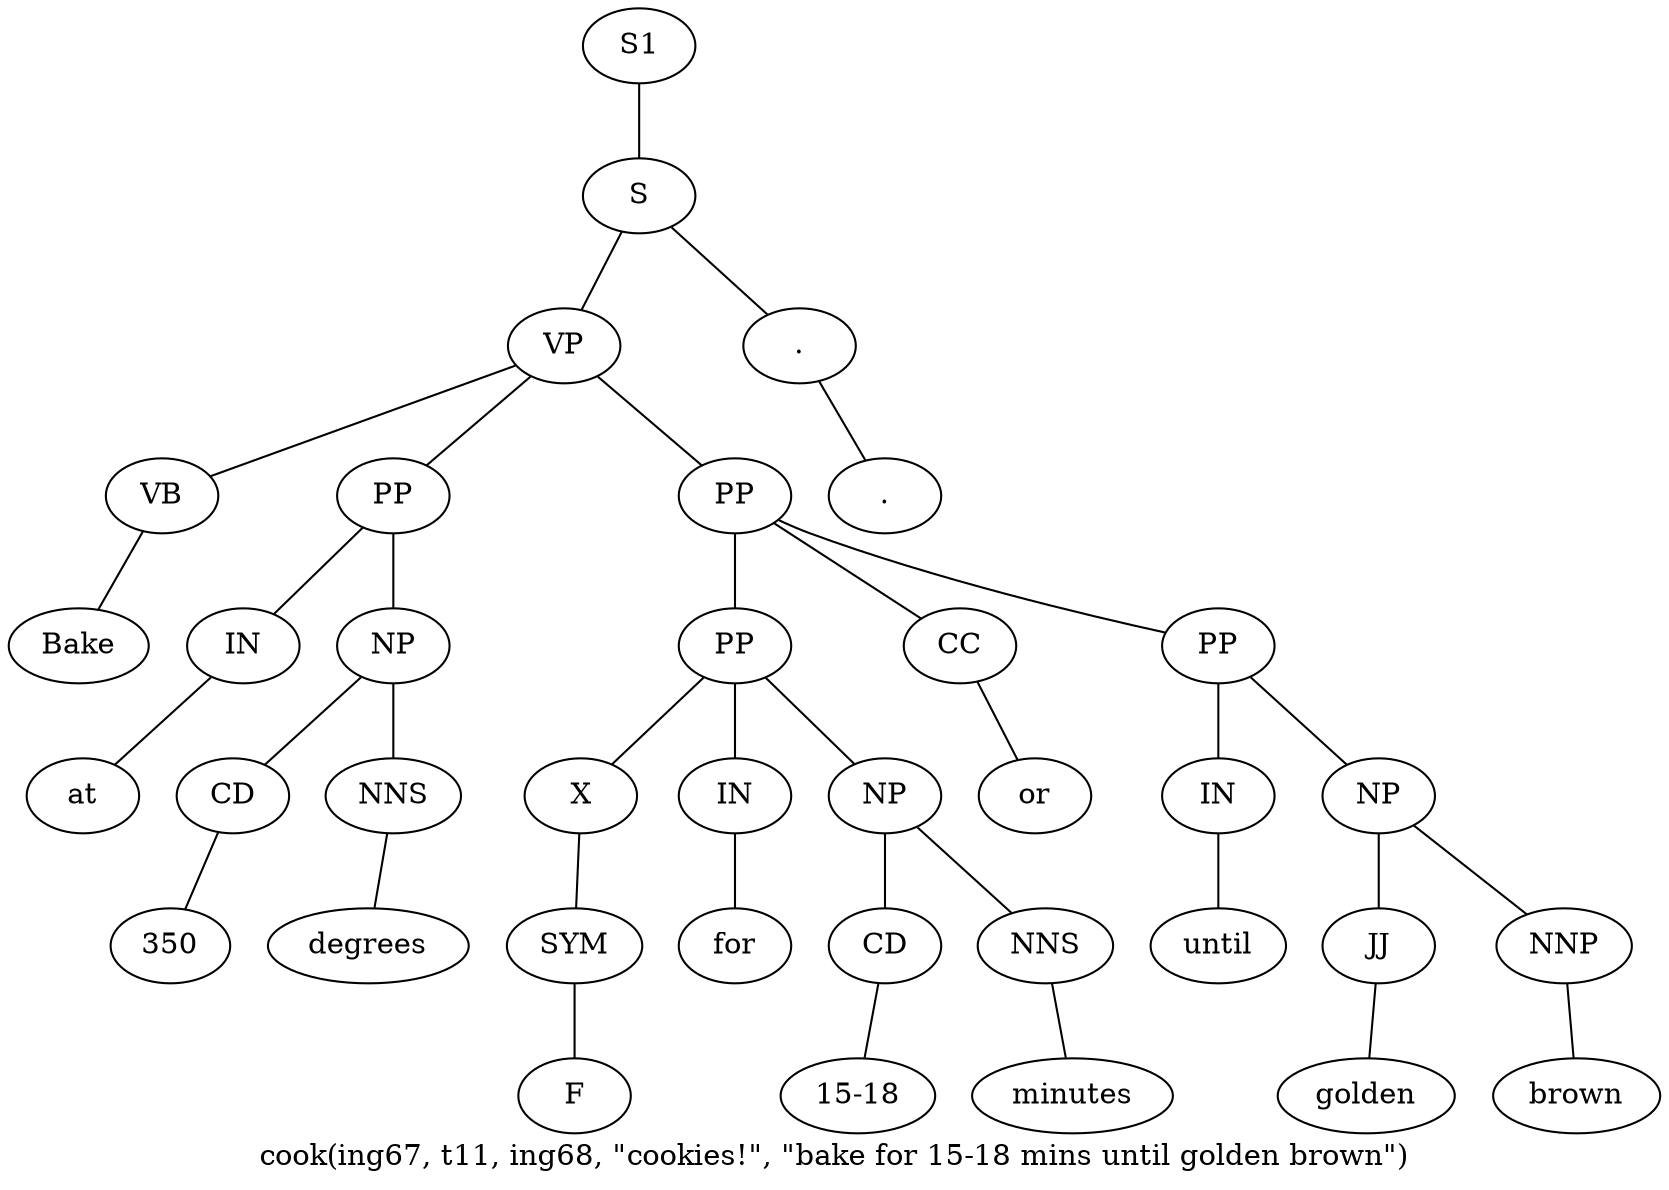 graph SyntaxGraph {
	label = "cook(ing67, t11, ing68, \"cookies!\", \"bake for 15-18 mins until golden brown\")";
	Node0 [label="S1"];
	Node1 [label="S"];
	Node2 [label="VP"];
	Node3 [label="VB"];
	Node4 [label="Bake"];
	Node5 [label="PP"];
	Node6 [label="IN"];
	Node7 [label="at"];
	Node8 [label="NP"];
	Node9 [label="CD"];
	Node10 [label="350"];
	Node11 [label="NNS"];
	Node12 [label="degrees"];
	Node13 [label="PP"];
	Node14 [label="PP"];
	Node15 [label="X"];
	Node16 [label="SYM"];
	Node17 [label="F"];
	Node18 [label="IN"];
	Node19 [label="for"];
	Node20 [label="NP"];
	Node21 [label="CD"];
	Node22 [label="15-18"];
	Node23 [label="NNS"];
	Node24 [label="minutes"];
	Node25 [label="CC"];
	Node26 [label="or"];
	Node27 [label="PP"];
	Node28 [label="IN"];
	Node29 [label="until"];
	Node30 [label="NP"];
	Node31 [label="JJ"];
	Node32 [label="golden"];
	Node33 [label="NNP"];
	Node34 [label="brown"];
	Node35 [label="."];
	Node36 [label="."];

	Node0 -- Node1;
	Node1 -- Node2;
	Node1 -- Node35;
	Node2 -- Node3;
	Node2 -- Node5;
	Node2 -- Node13;
	Node3 -- Node4;
	Node5 -- Node6;
	Node5 -- Node8;
	Node6 -- Node7;
	Node8 -- Node9;
	Node8 -- Node11;
	Node9 -- Node10;
	Node11 -- Node12;
	Node13 -- Node14;
	Node13 -- Node25;
	Node13 -- Node27;
	Node14 -- Node15;
	Node14 -- Node18;
	Node14 -- Node20;
	Node15 -- Node16;
	Node16 -- Node17;
	Node18 -- Node19;
	Node20 -- Node21;
	Node20 -- Node23;
	Node21 -- Node22;
	Node23 -- Node24;
	Node25 -- Node26;
	Node27 -- Node28;
	Node27 -- Node30;
	Node28 -- Node29;
	Node30 -- Node31;
	Node30 -- Node33;
	Node31 -- Node32;
	Node33 -- Node34;
	Node35 -- Node36;
}